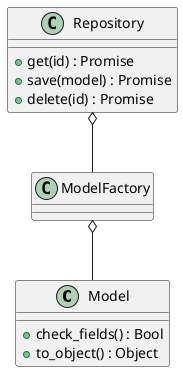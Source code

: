 @startuml

class Model
class ModelFactory
class Repository

Model : +check_fields() : Bool
Model : +to_object() : Object

Repository : +get(id) : Promise
Repository : +save(model) : Promise
Repository : +delete(id) : Promise

ModelFactory o-- Model
Repository o-- ModelFactory

@enduml